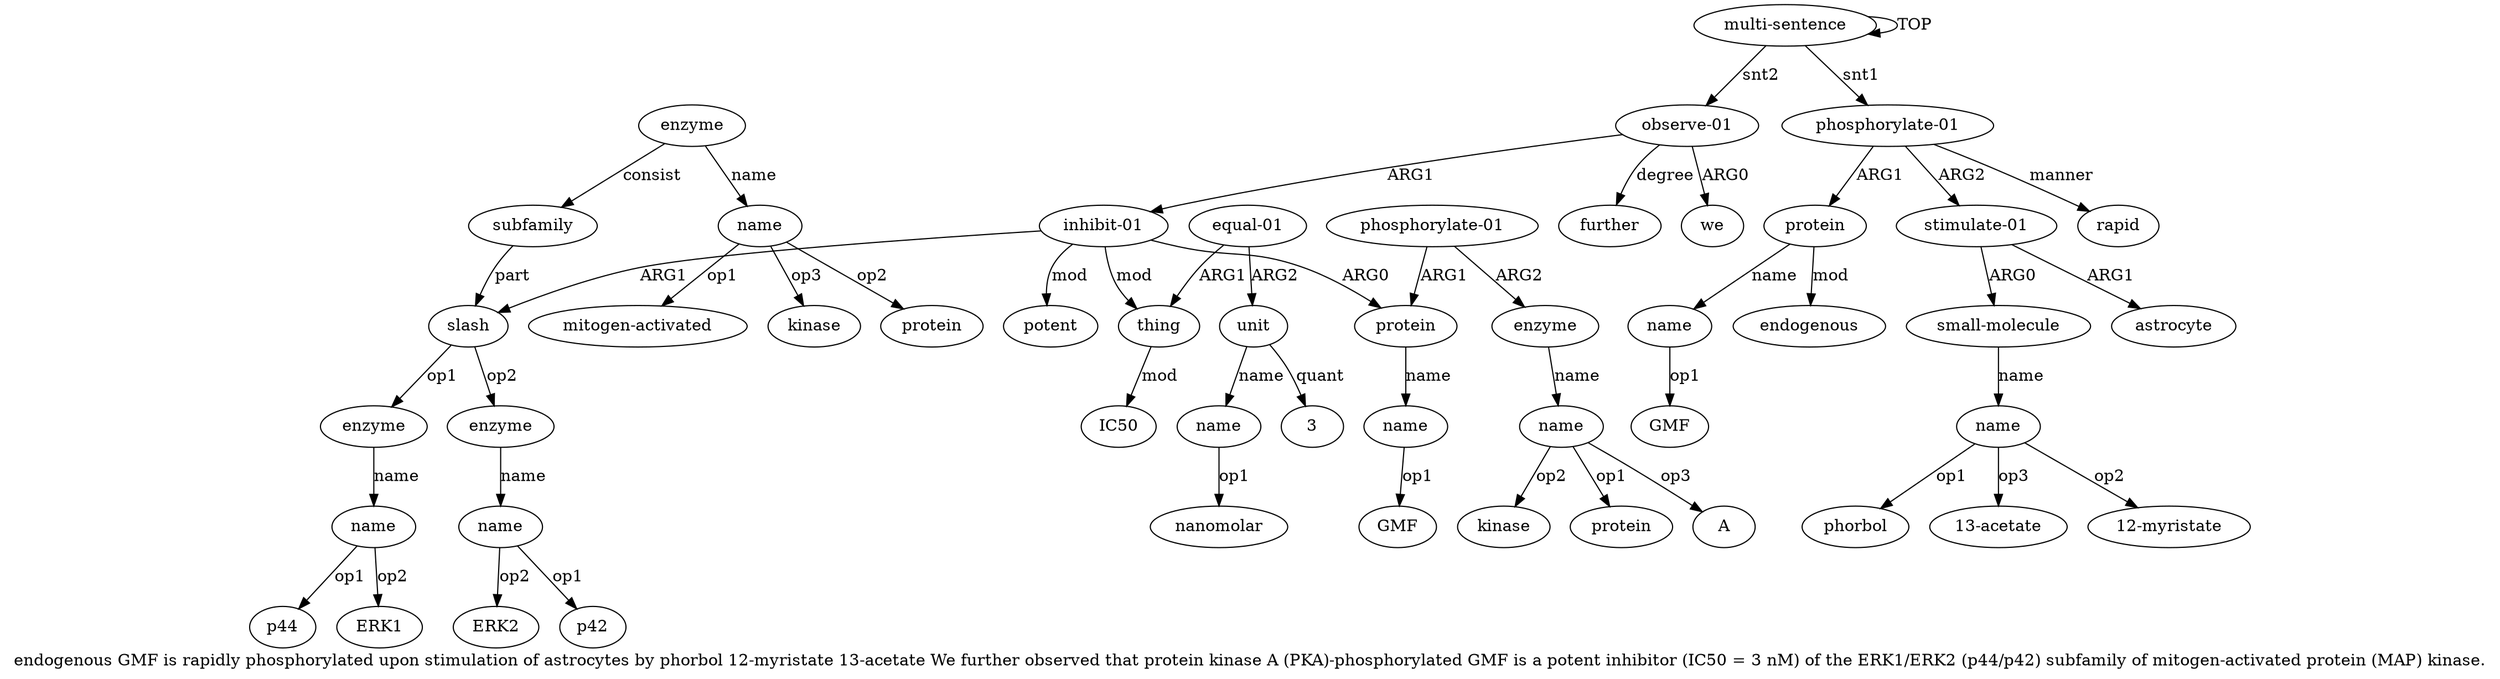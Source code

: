 digraph  {
	graph [label="endogenous GMF is rapidly phosphorylated upon stimulation of astrocytes by phorbol 12-myristate 13-acetate We further observed that \
protein kinase A (PKA)-phosphorylated GMF is a potent inhibitor (IC50 = 3 nM) of the ERK1/ERK2 (p44/p42) subfamily of mitogen-activated \
protein (MAP) kinase."];
	node [label="\N"];
	a20	 [color=black,
		gold_ind=20,
		gold_label=name,
		label=name,
		test_ind=20,
		test_label=name];
	"a20 p44"	 [color=black,
		gold_ind=-1,
		gold_label=p44,
		label=p44,
		test_ind=-1,
		test_label=p44];
	a20 -> "a20 p44" [key=0,
	color=black,
	gold_label=op1,
	label=op1,
	test_label=op1];
"a20 ERK1" [color=black,
	gold_ind=-1,
	gold_label=ERK1,
	label=ERK1,
	test_ind=-1,
	test_label=ERK1];
a20 -> "a20 ERK1" [key=0,
color=black,
gold_label=op2,
label=op2,
test_label=op2];
a21 [color=black,
gold_ind=21,
gold_label=enzyme,
label=enzyme,
test_ind=21,
test_label=enzyme];
a22 [color=black,
gold_ind=22,
gold_label=name,
label=name,
test_ind=22,
test_label=name];
a21 -> a22 [key=0,
color=black,
gold_label=name,
label=name,
test_label=name];
"a22 ERK2" [color=black,
gold_ind=-1,
gold_label=ERK2,
label=ERK2,
test_ind=-1,
test_label=ERK2];
a22 -> "a22 ERK2" [key=0,
color=black,
gold_label=op2,
label=op2,
test_label=op2];
"a22 p42" [color=black,
gold_ind=-1,
gold_label=p42,
label=p42,
test_ind=-1,
test_label=p42];
a22 -> "a22 p42" [key=0,
color=black,
gold_label=op1,
label=op1,
test_label=op1];
a23 [color=black,
gold_ind=23,
gold_label=subfamily,
label=subfamily,
test_ind=23,
test_label=subfamily];
a18 [color=black,
gold_ind=18,
gold_label=slash,
label=slash,
test_ind=18,
test_label=slash];
a23 -> a18 [key=0,
color=black,
gold_label=part,
label=part,
test_label=part];
a24 [color=black,
gold_ind=24,
gold_label=enzyme,
label=enzyme,
test_ind=24,
test_label=enzyme];
a24 -> a23 [key=0,
color=black,
gold_label=consist,
label=consist,
test_label=consist];
a25 [color=black,
gold_ind=25,
gold_label=name,
label=name,
test_ind=25,
test_label=name];
a24 -> a25 [key=0,
color=black,
gold_label=name,
label=name,
test_label=name];
"a25 mitogen-activated" [color=black,
gold_ind=-1,
gold_label="mitogen-activated",
label="mitogen-activated",
test_ind=-1,
test_label="mitogen-activated"];
a25 -> "a25 mitogen-activated" [key=0,
color=black,
gold_label=op1,
label=op1,
test_label=op1];
"a25 kinase" [color=black,
gold_ind=-1,
gold_label=kinase,
label=kinase,
test_ind=-1,
test_label=kinase];
a25 -> "a25 kinase" [key=0,
color=black,
gold_label=op3,
label=op3,
test_label=op3];
"a25 protein" [color=black,
gold_ind=-1,
gold_label=protein,
label=protein,
test_ind=-1,
test_label=protein];
a25 -> "a25 protein" [key=0,
color=black,
gold_label=op2,
label=op2,
test_label=op2];
a26 [color=black,
gold_ind=26,
gold_label=potent,
label=potent,
test_ind=26,
test_label=potent];
a27 [color=black,
gold_ind=27,
gold_label=thing,
label=thing,
test_ind=27,
test_label=thing];
"a27 IC50" [color=black,
gold_ind=-1,
gold_label=IC50,
label=IC50,
test_ind=-1,
test_label=IC50];
a27 -> "a27 IC50" [key=0,
color=black,
gold_label=mod,
label=mod,
test_label=mod];
a28 [color=black,
gold_ind=28,
gold_label="equal-01",
label="equal-01",
test_ind=28,
test_label="equal-01"];
a28 -> a27 [key=0,
color=black,
gold_label=ARG1,
label=ARG1,
test_label=ARG1];
a29 [color=black,
gold_ind=29,
gold_label=unit,
label=unit,
test_ind=29,
test_label=unit];
a28 -> a29 [key=0,
color=black,
gold_label=ARG2,
label=ARG2,
test_label=ARG2];
a30 [color=black,
gold_ind=30,
gold_label=name,
label=name,
test_ind=30,
test_label=name];
a29 -> a30 [key=0,
color=black,
gold_label=name,
label=name,
test_label=name];
"a29 3" [color=black,
gold_ind=-1,
gold_label=3,
label=3,
test_ind=-1,
test_label=3];
a29 -> "a29 3" [key=0,
color=black,
gold_label=quant,
label=quant,
test_label=quant];
a31 [color=black,
gold_ind=31,
gold_label=further,
label=further,
test_ind=31,
test_label=further];
"a30 nanomolar" [color=black,
gold_ind=-1,
gold_label=nanomolar,
label=nanomolar,
test_ind=-1,
test_label=nanomolar];
a30 -> "a30 nanomolar" [key=0,
color=black,
gold_label=op1,
label=op1,
test_label=op1];
"a7 phorbol" [color=black,
gold_ind=-1,
gold_label=phorbol,
label=phorbol,
test_ind=-1,
test_label=phorbol];
"a17 kinase" [color=black,
gold_ind=-1,
gold_label=kinase,
label=kinase,
test_ind=-1,
test_label=kinase];
"a14 GMF" [color=black,
gold_ind=-1,
gold_label=GMF,
label=GMF,
test_ind=-1,
test_label=GMF];
"a3 GMF" [color=black,
gold_ind=-1,
gold_label=GMF,
label=GMF,
test_ind=-1,
test_label=GMF];
a15 [color=black,
gold_ind=15,
gold_label="phosphorylate-01",
label="phosphorylate-01",
test_ind=15,
test_label="phosphorylate-01"];
a16 [color=black,
gold_ind=16,
gold_label=enzyme,
label=enzyme,
test_ind=16,
test_label=enzyme];
a15 -> a16 [key=0,
color=black,
gold_label=ARG2,
label=ARG2,
test_label=ARG2];
a13 [color=black,
gold_ind=13,
gold_label=protein,
label=protein,
test_ind=13,
test_label=protein];
a15 -> a13 [key=0,
color=black,
gold_label=ARG1,
label=ARG1,
test_label=ARG1];
a14 [color=black,
gold_ind=14,
gold_label=name,
label=name,
test_ind=14,
test_label=name];
a14 -> "a14 GMF" [key=0,
color=black,
gold_label=op1,
label=op1,
test_label=op1];
a17 [color=black,
gold_ind=17,
gold_label=name,
label=name,
test_ind=17,
test_label=name];
a17 -> "a17 kinase" [key=0,
color=black,
gold_label=op2,
label=op2,
test_label=op2];
"a17 protein" [color=black,
gold_ind=-1,
gold_label=protein,
label=protein,
test_ind=-1,
test_label=protein];
a17 -> "a17 protein" [key=0,
color=black,
gold_label=op1,
label=op1,
test_label=op1];
"a17 A" [color=black,
gold_ind=-1,
gold_label=A,
label=A,
test_ind=-1,
test_label=A];
a17 -> "a17 A" [key=0,
color=black,
gold_label=op3,
label=op3,
test_label=op3];
a16 -> a17 [key=0,
color=black,
gold_label=name,
label=name,
test_label=name];
a11 [color=black,
gold_ind=11,
gold_label=we,
label=we,
test_ind=11,
test_label=we];
a10 [color=black,
gold_ind=10,
gold_label="observe-01",
label="observe-01",
test_ind=10,
test_label="observe-01"];
a10 -> a31 [key=0,
color=black,
gold_label=degree,
label=degree,
test_label=degree];
a10 -> a11 [key=0,
color=black,
gold_label=ARG0,
label=ARG0,
test_label=ARG0];
a12 [color=black,
gold_ind=12,
gold_label="inhibit-01",
label="inhibit-01",
test_ind=12,
test_label="inhibit-01"];
a10 -> a12 [key=0,
color=black,
gold_label=ARG1,
label=ARG1,
test_label=ARG1];
a13 -> a14 [key=0,
color=black,
gold_label=name,
label=name,
test_label=name];
a12 -> a26 [key=0,
color=black,
gold_label=mod,
label=mod,
test_label=mod];
a12 -> a27 [key=0,
color=black,
gold_label=mod,
label=mod,
test_label=mod];
a12 -> a13 [key=0,
color=black,
gold_label=ARG0,
label=ARG0,
test_label=ARG0];
a12 -> a18 [key=0,
color=black,
gold_label=ARG1,
label=ARG1,
test_label=ARG1];
a19 [color=black,
gold_ind=19,
gold_label=enzyme,
label=enzyme,
test_ind=19,
test_label=enzyme];
a19 -> a20 [key=0,
color=black,
gold_label=name,
label=name,
test_label=name];
a18 -> a21 [key=0,
color=black,
gold_label=op2,
label=op2,
test_label=op2];
a18 -> a19 [key=0,
color=black,
gold_label=op1,
label=op1,
test_label=op1];
a1 [color=black,
gold_ind=1,
gold_label="phosphorylate-01",
label="phosphorylate-01",
test_ind=1,
test_label="phosphorylate-01"];
a2 [color=black,
gold_ind=2,
gold_label=protein,
label=protein,
test_ind=2,
test_label=protein];
a1 -> a2 [key=0,
color=black,
gold_label=ARG1,
label=ARG1,
test_label=ARG1];
a5 [color=black,
gold_ind=5,
gold_label="stimulate-01",
label="stimulate-01",
test_ind=5,
test_label="stimulate-01"];
a1 -> a5 [key=0,
color=black,
gold_label=ARG2,
label=ARG2,
test_label=ARG2];
a9 [color=black,
gold_ind=9,
gold_label=rapid,
label=rapid,
test_ind=9,
test_label=rapid];
a1 -> a9 [key=0,
color=black,
gold_label=manner,
label=manner,
test_label=manner];
a0 [color=black,
gold_ind=0,
gold_label="multi-sentence",
label="multi-sentence",
test_ind=0,
test_label="multi-sentence"];
a0 -> a10 [key=0,
color=black,
gold_label=snt2,
label=snt2,
test_label=snt2];
a0 -> a1 [key=0,
color=black,
gold_label=snt1,
label=snt1,
test_label=snt1];
a0 -> a0 [key=0,
color=black,
gold_label=TOP,
label=TOP,
test_label=TOP];
a3 [color=black,
gold_ind=3,
gold_label=name,
label=name,
test_ind=3,
test_label=name];
a3 -> "a3 GMF" [key=0,
color=black,
gold_label=op1,
label=op1,
test_label=op1];
a2 -> a3 [key=0,
color=black,
gold_label=name,
label=name,
test_label=name];
a4 [color=black,
gold_ind=4,
gold_label=endogenous,
label=endogenous,
test_ind=4,
test_label=endogenous];
a2 -> a4 [key=0,
color=black,
gold_label=mod,
label=mod,
test_label=mod];
a6 [color=black,
gold_ind=6,
gold_label="small-molecule",
label="small-molecule",
test_ind=6,
test_label="small-molecule"];
a5 -> a6 [key=0,
color=black,
gold_label=ARG0,
label=ARG0,
test_label=ARG0];
a8 [color=black,
gold_ind=8,
gold_label=astrocyte,
label=astrocyte,
test_ind=8,
test_label=astrocyte];
a5 -> a8 [key=0,
color=black,
gold_label=ARG1,
label=ARG1,
test_label=ARG1];
a7 [color=black,
gold_ind=7,
gold_label=name,
label=name,
test_ind=7,
test_label=name];
a7 -> "a7 phorbol" [key=0,
color=black,
gold_label=op1,
label=op1,
test_label=op1];
"a7 13-acetate" [color=black,
gold_ind=-1,
gold_label="13-acetate",
label="13-acetate",
test_ind=-1,
test_label="13-acetate"];
a7 -> "a7 13-acetate" [key=0,
color=black,
gold_label=op3,
label=op3,
test_label=op3];
"a7 12-myristate" [color=black,
gold_ind=-1,
gold_label="12-myristate",
label="12-myristate",
test_ind=-1,
test_label="12-myristate"];
a7 -> "a7 12-myristate" [key=0,
color=black,
gold_label=op2,
label=op2,
test_label=op2];
a6 -> a7 [key=0,
color=black,
gold_label=name,
label=name,
test_label=name];
}
